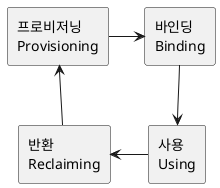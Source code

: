 @startuml

rectangle "프로비저닝\nProvisioning" as Provisioning

rectangle "바인딩\nBinding" as Binding

rectangle "사용\nUsing" as Using

rectangle "반환\nReclaiming" as Reclaiming

Provisioning -r-> Binding

Binding -d-> Using

Using -l-> Reclaiming

Reclaiming -u-> Provisioning


@enduml